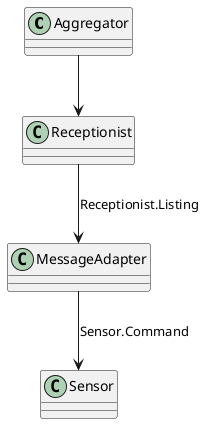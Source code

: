 @startuml
class Aggregator
class Sensor
class Receptionist

class MessageAdapter

Aggregator --> Receptionist

Receptionist --> MessageAdapter : Receptionist.Listing
MessageAdapter --> Sensor: Sensor.Command

@enduml